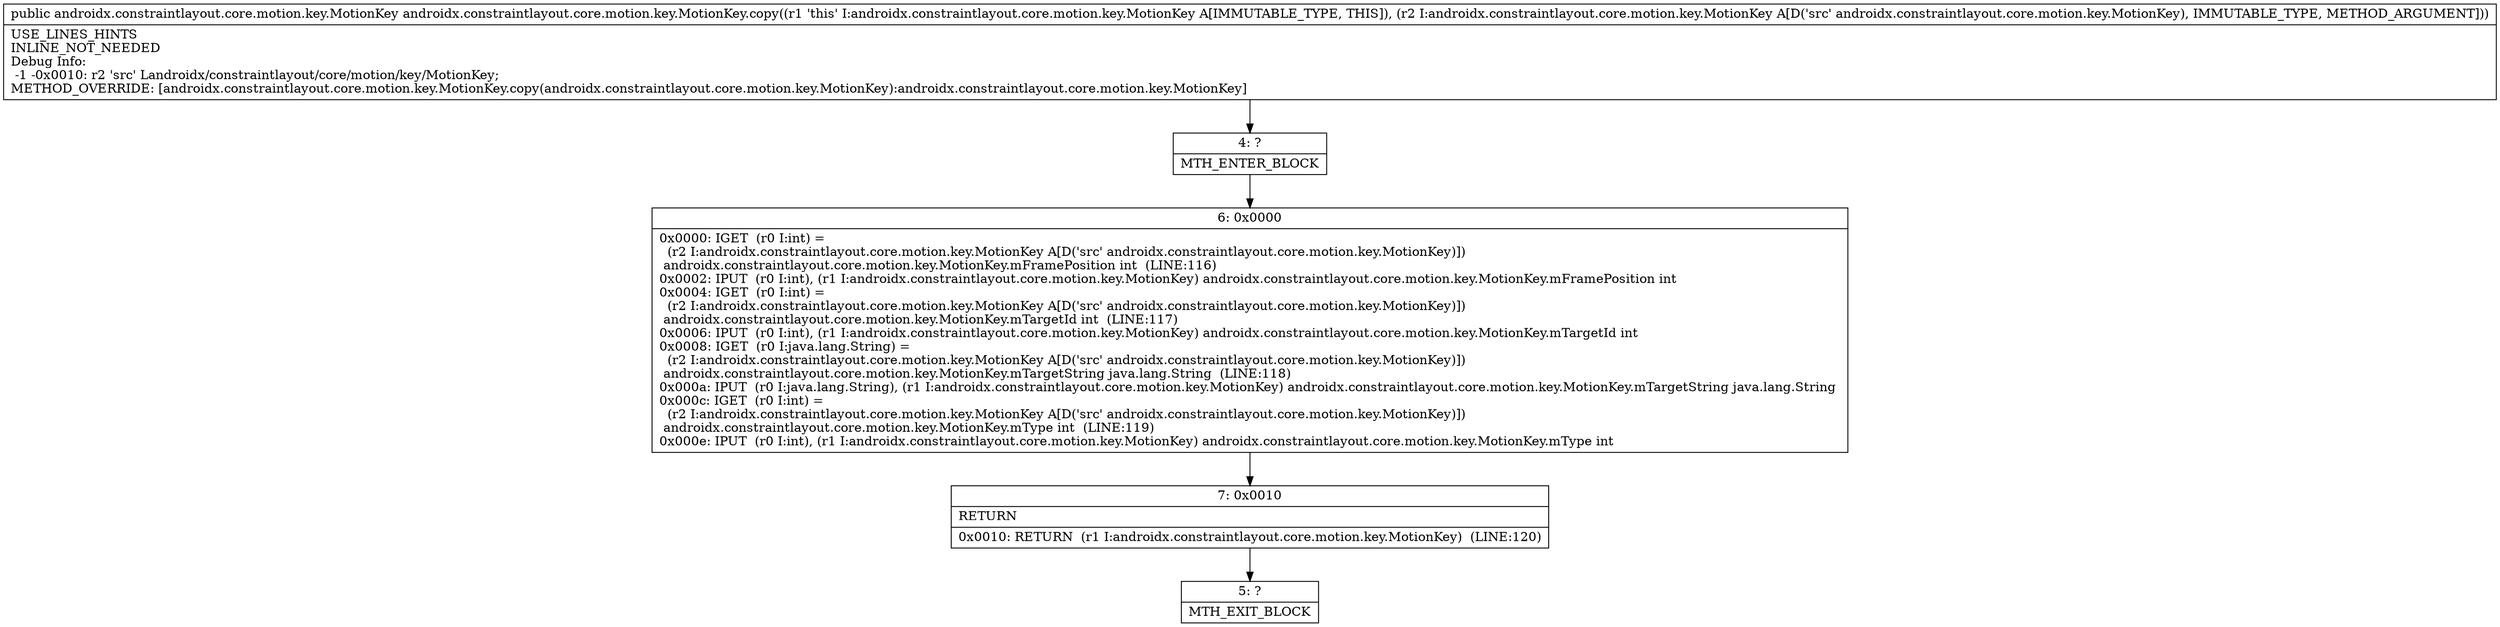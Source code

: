 digraph "CFG forandroidx.constraintlayout.core.motion.key.MotionKey.copy(Landroidx\/constraintlayout\/core\/motion\/key\/MotionKey;)Landroidx\/constraintlayout\/core\/motion\/key\/MotionKey;" {
Node_4 [shape=record,label="{4\:\ ?|MTH_ENTER_BLOCK\l}"];
Node_6 [shape=record,label="{6\:\ 0x0000|0x0000: IGET  (r0 I:int) = \l  (r2 I:androidx.constraintlayout.core.motion.key.MotionKey A[D('src' androidx.constraintlayout.core.motion.key.MotionKey)])\l androidx.constraintlayout.core.motion.key.MotionKey.mFramePosition int  (LINE:116)\l0x0002: IPUT  (r0 I:int), (r1 I:androidx.constraintlayout.core.motion.key.MotionKey) androidx.constraintlayout.core.motion.key.MotionKey.mFramePosition int \l0x0004: IGET  (r0 I:int) = \l  (r2 I:androidx.constraintlayout.core.motion.key.MotionKey A[D('src' androidx.constraintlayout.core.motion.key.MotionKey)])\l androidx.constraintlayout.core.motion.key.MotionKey.mTargetId int  (LINE:117)\l0x0006: IPUT  (r0 I:int), (r1 I:androidx.constraintlayout.core.motion.key.MotionKey) androidx.constraintlayout.core.motion.key.MotionKey.mTargetId int \l0x0008: IGET  (r0 I:java.lang.String) = \l  (r2 I:androidx.constraintlayout.core.motion.key.MotionKey A[D('src' androidx.constraintlayout.core.motion.key.MotionKey)])\l androidx.constraintlayout.core.motion.key.MotionKey.mTargetString java.lang.String  (LINE:118)\l0x000a: IPUT  (r0 I:java.lang.String), (r1 I:androidx.constraintlayout.core.motion.key.MotionKey) androidx.constraintlayout.core.motion.key.MotionKey.mTargetString java.lang.String \l0x000c: IGET  (r0 I:int) = \l  (r2 I:androidx.constraintlayout.core.motion.key.MotionKey A[D('src' androidx.constraintlayout.core.motion.key.MotionKey)])\l androidx.constraintlayout.core.motion.key.MotionKey.mType int  (LINE:119)\l0x000e: IPUT  (r0 I:int), (r1 I:androidx.constraintlayout.core.motion.key.MotionKey) androidx.constraintlayout.core.motion.key.MotionKey.mType int \l}"];
Node_7 [shape=record,label="{7\:\ 0x0010|RETURN\l|0x0010: RETURN  (r1 I:androidx.constraintlayout.core.motion.key.MotionKey)  (LINE:120)\l}"];
Node_5 [shape=record,label="{5\:\ ?|MTH_EXIT_BLOCK\l}"];
MethodNode[shape=record,label="{public androidx.constraintlayout.core.motion.key.MotionKey androidx.constraintlayout.core.motion.key.MotionKey.copy((r1 'this' I:androidx.constraintlayout.core.motion.key.MotionKey A[IMMUTABLE_TYPE, THIS]), (r2 I:androidx.constraintlayout.core.motion.key.MotionKey A[D('src' androidx.constraintlayout.core.motion.key.MotionKey), IMMUTABLE_TYPE, METHOD_ARGUMENT]))  | USE_LINES_HINTS\lINLINE_NOT_NEEDED\lDebug Info:\l  \-1 \-0x0010: r2 'src' Landroidx\/constraintlayout\/core\/motion\/key\/MotionKey;\lMETHOD_OVERRIDE: [androidx.constraintlayout.core.motion.key.MotionKey.copy(androidx.constraintlayout.core.motion.key.MotionKey):androidx.constraintlayout.core.motion.key.MotionKey]\l}"];
MethodNode -> Node_4;Node_4 -> Node_6;
Node_6 -> Node_7;
Node_7 -> Node_5;
}

